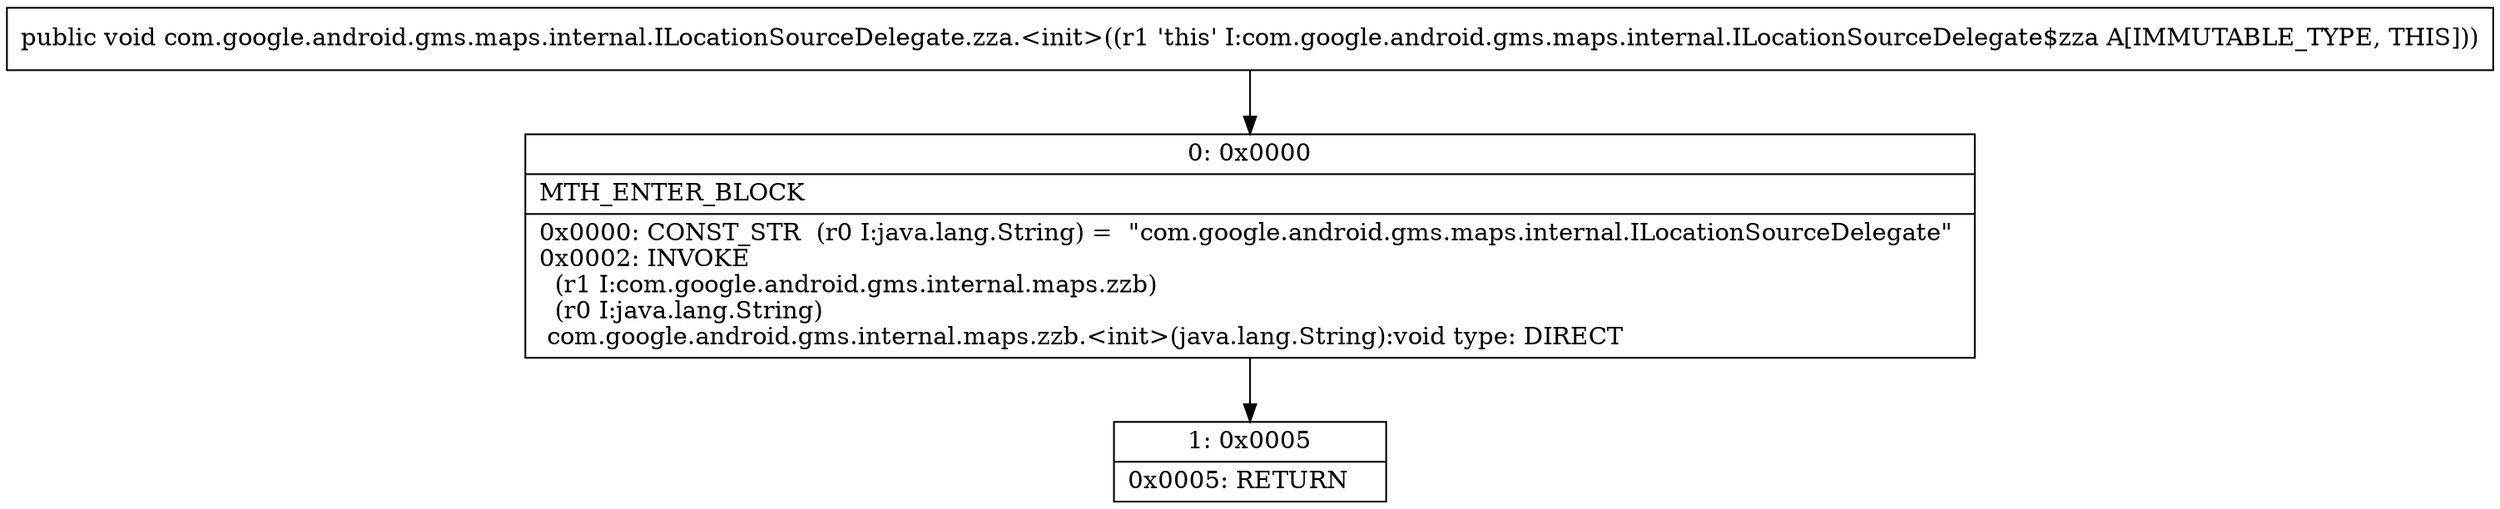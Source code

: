 digraph "CFG forcom.google.android.gms.maps.internal.ILocationSourceDelegate.zza.\<init\>()V" {
Node_0 [shape=record,label="{0\:\ 0x0000|MTH_ENTER_BLOCK\l|0x0000: CONST_STR  (r0 I:java.lang.String) =  \"com.google.android.gms.maps.internal.ILocationSourceDelegate\" \l0x0002: INVOKE  \l  (r1 I:com.google.android.gms.internal.maps.zzb)\l  (r0 I:java.lang.String)\l com.google.android.gms.internal.maps.zzb.\<init\>(java.lang.String):void type: DIRECT \l}"];
Node_1 [shape=record,label="{1\:\ 0x0005|0x0005: RETURN   \l}"];
MethodNode[shape=record,label="{public void com.google.android.gms.maps.internal.ILocationSourceDelegate.zza.\<init\>((r1 'this' I:com.google.android.gms.maps.internal.ILocationSourceDelegate$zza A[IMMUTABLE_TYPE, THIS])) }"];
MethodNode -> Node_0;
Node_0 -> Node_1;
}

